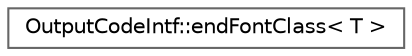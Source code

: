 digraph "Graphical Class Hierarchy"
{
 // INTERACTIVE_SVG=YES
 // LATEX_PDF_SIZE
  bgcolor="transparent";
  edge [fontname=Helvetica,fontsize=10,labelfontname=Helvetica,labelfontsize=10];
  node [fontname=Helvetica,fontsize=10,shape=box,height=0.2,width=0.4];
  rankdir="LR";
  Node0 [label="OutputCodeIntf::endFontClass\< T \>",height=0.2,width=0.4,color="grey40", fillcolor="white", style="filled",URL="$d5/d6e/struct_output_code_intf_1_1end_font_class.html",tooltip=" "];
}
